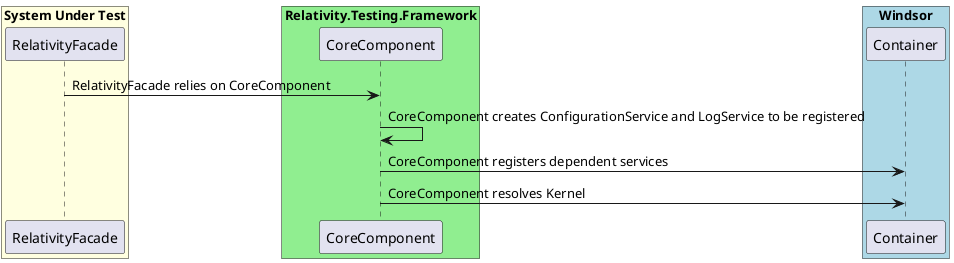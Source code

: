@startuml Relativity.Testing.Framework Interceptors Sequence Diagram

box "System Under Test" #LightYellow
participant "RelativityFacade"
end box

box "Relativity.Testing.Framework" #LightGreen
participant "CoreComponent"
end box

box "Windsor" #LightBlue
participant "Container"
end box

"RelativityFacade" -> "CoreComponent" : RelativityFacade relies on CoreComponent
"CoreComponent" -> "CoreComponent" : CoreComponent creates ConfigurationService and LogService to be registered
"CoreComponent" -> "Container" : CoreComponent registers dependent services
"CoreComponent" -> "Container" : CoreComponent resolves Kernel

@enduml